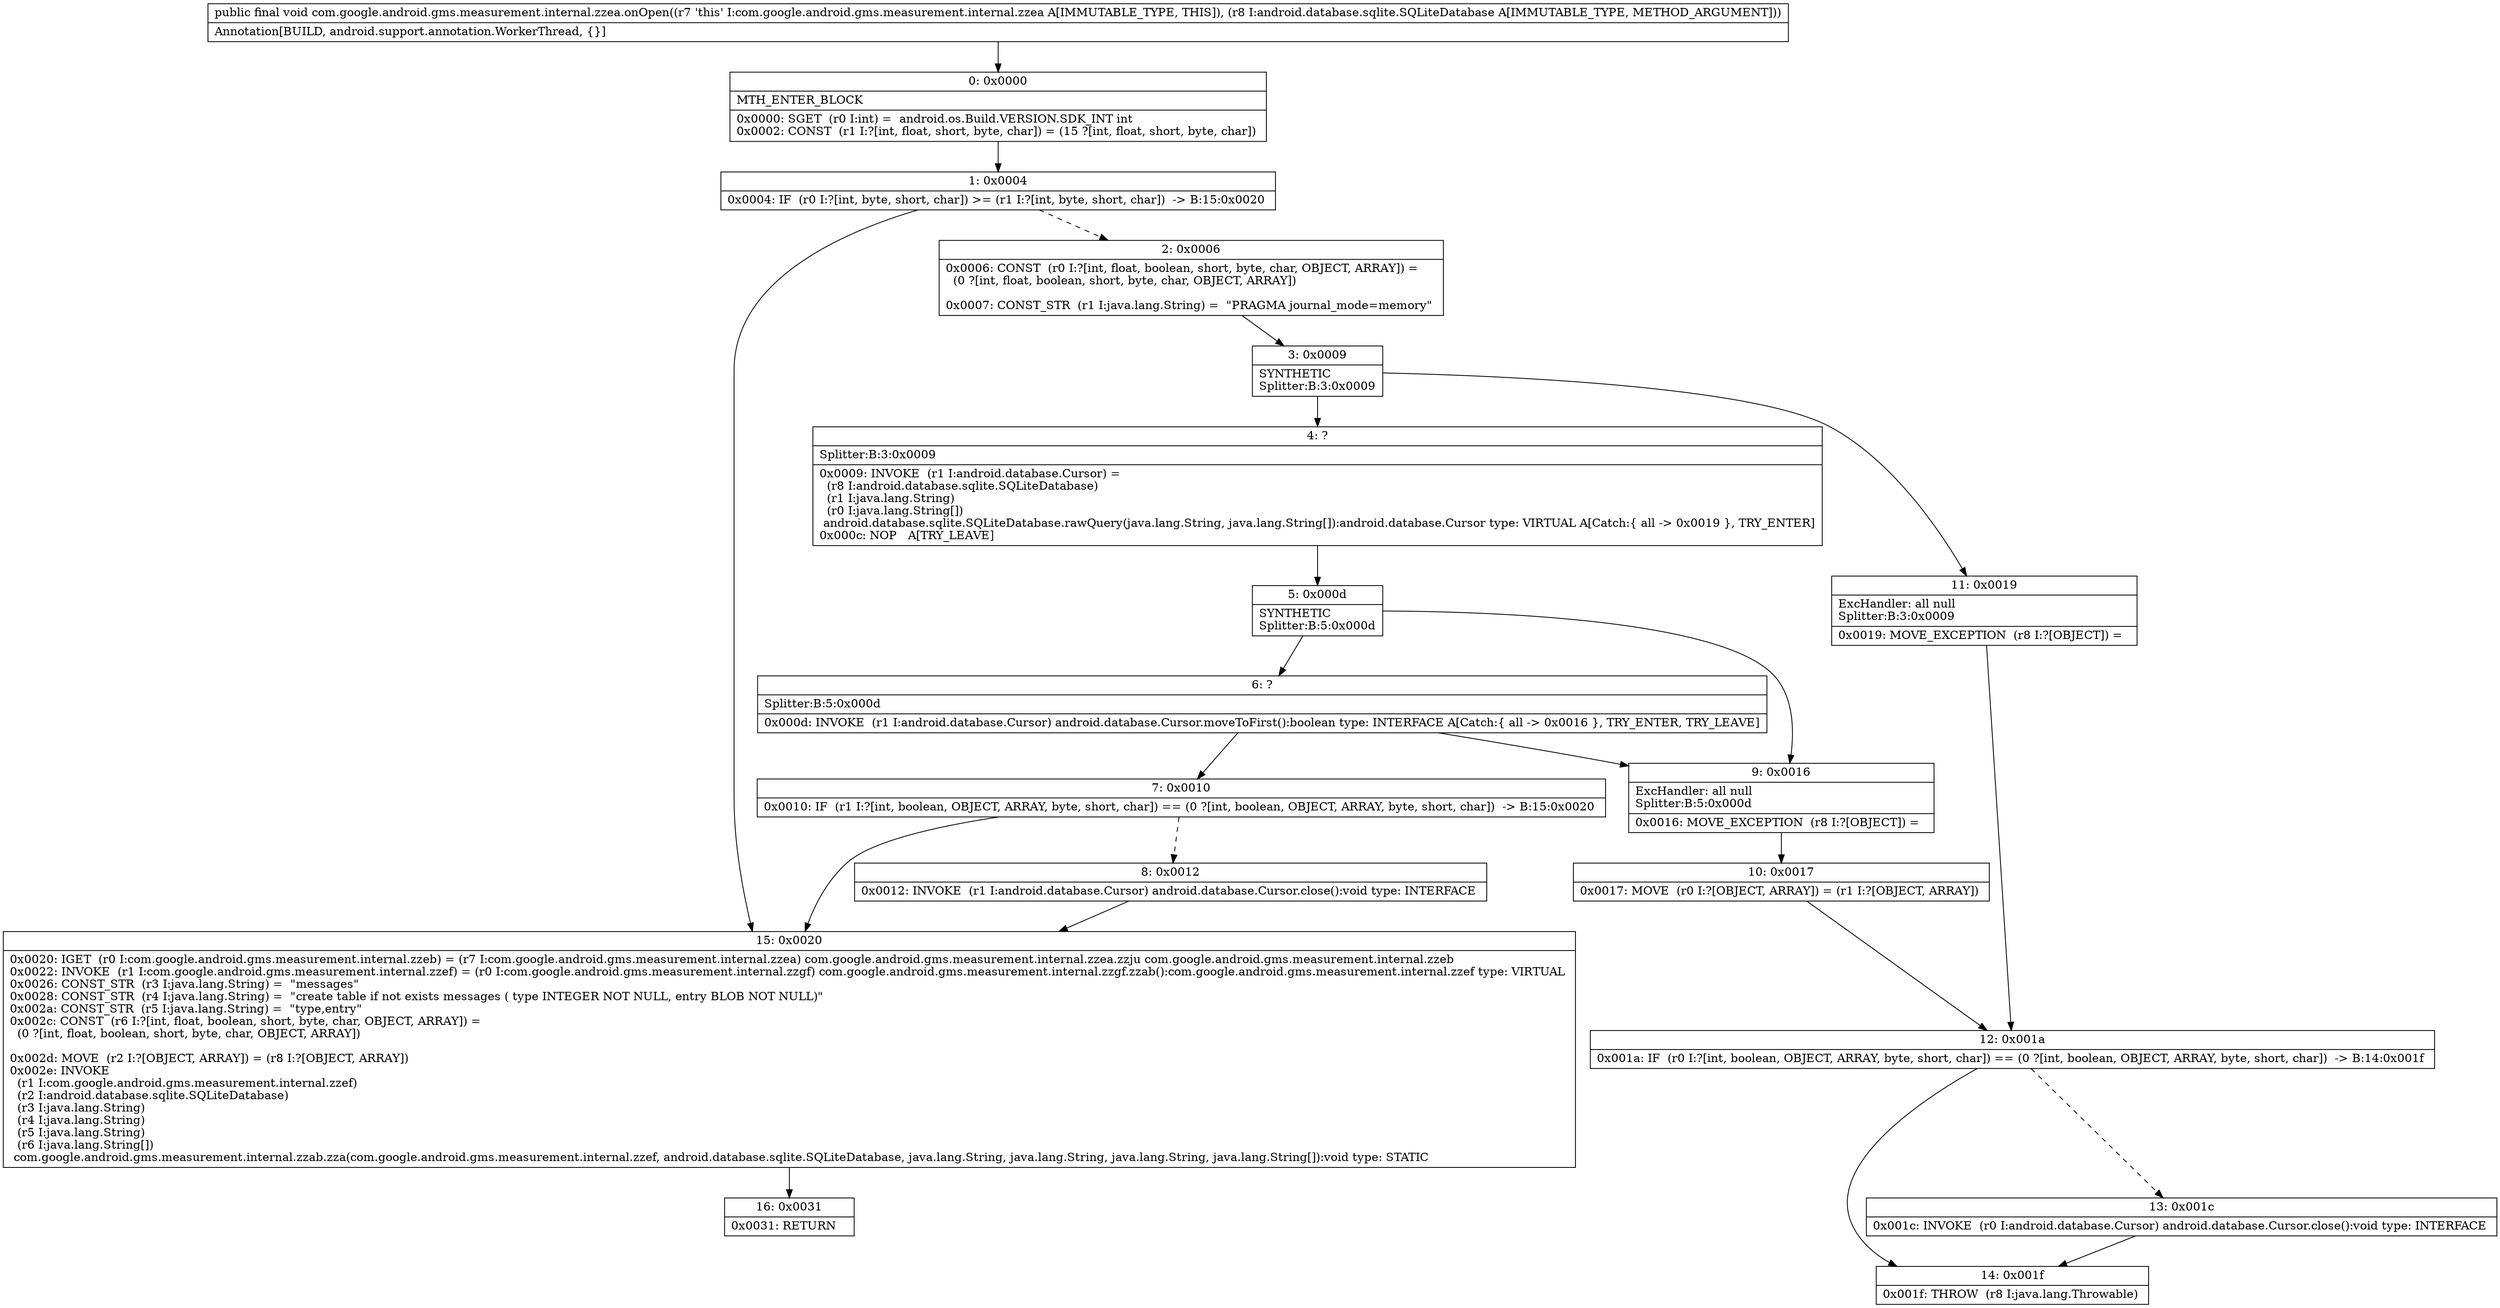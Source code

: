 digraph "CFG forcom.google.android.gms.measurement.internal.zzea.onOpen(Landroid\/database\/sqlite\/SQLiteDatabase;)V" {
Node_0 [shape=record,label="{0\:\ 0x0000|MTH_ENTER_BLOCK\l|0x0000: SGET  (r0 I:int) =  android.os.Build.VERSION.SDK_INT int \l0x0002: CONST  (r1 I:?[int, float, short, byte, char]) = (15 ?[int, float, short, byte, char]) \l}"];
Node_1 [shape=record,label="{1\:\ 0x0004|0x0004: IF  (r0 I:?[int, byte, short, char]) \>= (r1 I:?[int, byte, short, char])  \-\> B:15:0x0020 \l}"];
Node_2 [shape=record,label="{2\:\ 0x0006|0x0006: CONST  (r0 I:?[int, float, boolean, short, byte, char, OBJECT, ARRAY]) = \l  (0 ?[int, float, boolean, short, byte, char, OBJECT, ARRAY])\l \l0x0007: CONST_STR  (r1 I:java.lang.String) =  \"PRAGMA journal_mode=memory\" \l}"];
Node_3 [shape=record,label="{3\:\ 0x0009|SYNTHETIC\lSplitter:B:3:0x0009\l}"];
Node_4 [shape=record,label="{4\:\ ?|Splitter:B:3:0x0009\l|0x0009: INVOKE  (r1 I:android.database.Cursor) = \l  (r8 I:android.database.sqlite.SQLiteDatabase)\l  (r1 I:java.lang.String)\l  (r0 I:java.lang.String[])\l android.database.sqlite.SQLiteDatabase.rawQuery(java.lang.String, java.lang.String[]):android.database.Cursor type: VIRTUAL A[Catch:\{ all \-\> 0x0019 \}, TRY_ENTER]\l0x000c: NOP   A[TRY_LEAVE]\l}"];
Node_5 [shape=record,label="{5\:\ 0x000d|SYNTHETIC\lSplitter:B:5:0x000d\l}"];
Node_6 [shape=record,label="{6\:\ ?|Splitter:B:5:0x000d\l|0x000d: INVOKE  (r1 I:android.database.Cursor) android.database.Cursor.moveToFirst():boolean type: INTERFACE A[Catch:\{ all \-\> 0x0016 \}, TRY_ENTER, TRY_LEAVE]\l}"];
Node_7 [shape=record,label="{7\:\ 0x0010|0x0010: IF  (r1 I:?[int, boolean, OBJECT, ARRAY, byte, short, char]) == (0 ?[int, boolean, OBJECT, ARRAY, byte, short, char])  \-\> B:15:0x0020 \l}"];
Node_8 [shape=record,label="{8\:\ 0x0012|0x0012: INVOKE  (r1 I:android.database.Cursor) android.database.Cursor.close():void type: INTERFACE \l}"];
Node_9 [shape=record,label="{9\:\ 0x0016|ExcHandler: all null\lSplitter:B:5:0x000d\l|0x0016: MOVE_EXCEPTION  (r8 I:?[OBJECT]) =  \l}"];
Node_10 [shape=record,label="{10\:\ 0x0017|0x0017: MOVE  (r0 I:?[OBJECT, ARRAY]) = (r1 I:?[OBJECT, ARRAY]) \l}"];
Node_11 [shape=record,label="{11\:\ 0x0019|ExcHandler: all null\lSplitter:B:3:0x0009\l|0x0019: MOVE_EXCEPTION  (r8 I:?[OBJECT]) =  \l}"];
Node_12 [shape=record,label="{12\:\ 0x001a|0x001a: IF  (r0 I:?[int, boolean, OBJECT, ARRAY, byte, short, char]) == (0 ?[int, boolean, OBJECT, ARRAY, byte, short, char])  \-\> B:14:0x001f \l}"];
Node_13 [shape=record,label="{13\:\ 0x001c|0x001c: INVOKE  (r0 I:android.database.Cursor) android.database.Cursor.close():void type: INTERFACE \l}"];
Node_14 [shape=record,label="{14\:\ 0x001f|0x001f: THROW  (r8 I:java.lang.Throwable) \l}"];
Node_15 [shape=record,label="{15\:\ 0x0020|0x0020: IGET  (r0 I:com.google.android.gms.measurement.internal.zzeb) = (r7 I:com.google.android.gms.measurement.internal.zzea) com.google.android.gms.measurement.internal.zzea.zzju com.google.android.gms.measurement.internal.zzeb \l0x0022: INVOKE  (r1 I:com.google.android.gms.measurement.internal.zzef) = (r0 I:com.google.android.gms.measurement.internal.zzgf) com.google.android.gms.measurement.internal.zzgf.zzab():com.google.android.gms.measurement.internal.zzef type: VIRTUAL \l0x0026: CONST_STR  (r3 I:java.lang.String) =  \"messages\" \l0x0028: CONST_STR  (r4 I:java.lang.String) =  \"create table if not exists messages ( type INTEGER NOT NULL, entry BLOB NOT NULL)\" \l0x002a: CONST_STR  (r5 I:java.lang.String) =  \"type,entry\" \l0x002c: CONST  (r6 I:?[int, float, boolean, short, byte, char, OBJECT, ARRAY]) = \l  (0 ?[int, float, boolean, short, byte, char, OBJECT, ARRAY])\l \l0x002d: MOVE  (r2 I:?[OBJECT, ARRAY]) = (r8 I:?[OBJECT, ARRAY]) \l0x002e: INVOKE  \l  (r1 I:com.google.android.gms.measurement.internal.zzef)\l  (r2 I:android.database.sqlite.SQLiteDatabase)\l  (r3 I:java.lang.String)\l  (r4 I:java.lang.String)\l  (r5 I:java.lang.String)\l  (r6 I:java.lang.String[])\l com.google.android.gms.measurement.internal.zzab.zza(com.google.android.gms.measurement.internal.zzef, android.database.sqlite.SQLiteDatabase, java.lang.String, java.lang.String, java.lang.String, java.lang.String[]):void type: STATIC \l}"];
Node_16 [shape=record,label="{16\:\ 0x0031|0x0031: RETURN   \l}"];
MethodNode[shape=record,label="{public final void com.google.android.gms.measurement.internal.zzea.onOpen((r7 'this' I:com.google.android.gms.measurement.internal.zzea A[IMMUTABLE_TYPE, THIS]), (r8 I:android.database.sqlite.SQLiteDatabase A[IMMUTABLE_TYPE, METHOD_ARGUMENT]))  | Annotation[BUILD, android.support.annotation.WorkerThread, \{\}]\l}"];
MethodNode -> Node_0;
Node_0 -> Node_1;
Node_1 -> Node_2[style=dashed];
Node_1 -> Node_15;
Node_2 -> Node_3;
Node_3 -> Node_4;
Node_3 -> Node_11;
Node_4 -> Node_5;
Node_5 -> Node_6;
Node_5 -> Node_9;
Node_6 -> Node_7;
Node_6 -> Node_9;
Node_7 -> Node_8[style=dashed];
Node_7 -> Node_15;
Node_8 -> Node_15;
Node_9 -> Node_10;
Node_10 -> Node_12;
Node_11 -> Node_12;
Node_12 -> Node_13[style=dashed];
Node_12 -> Node_14;
Node_13 -> Node_14;
Node_15 -> Node_16;
}

